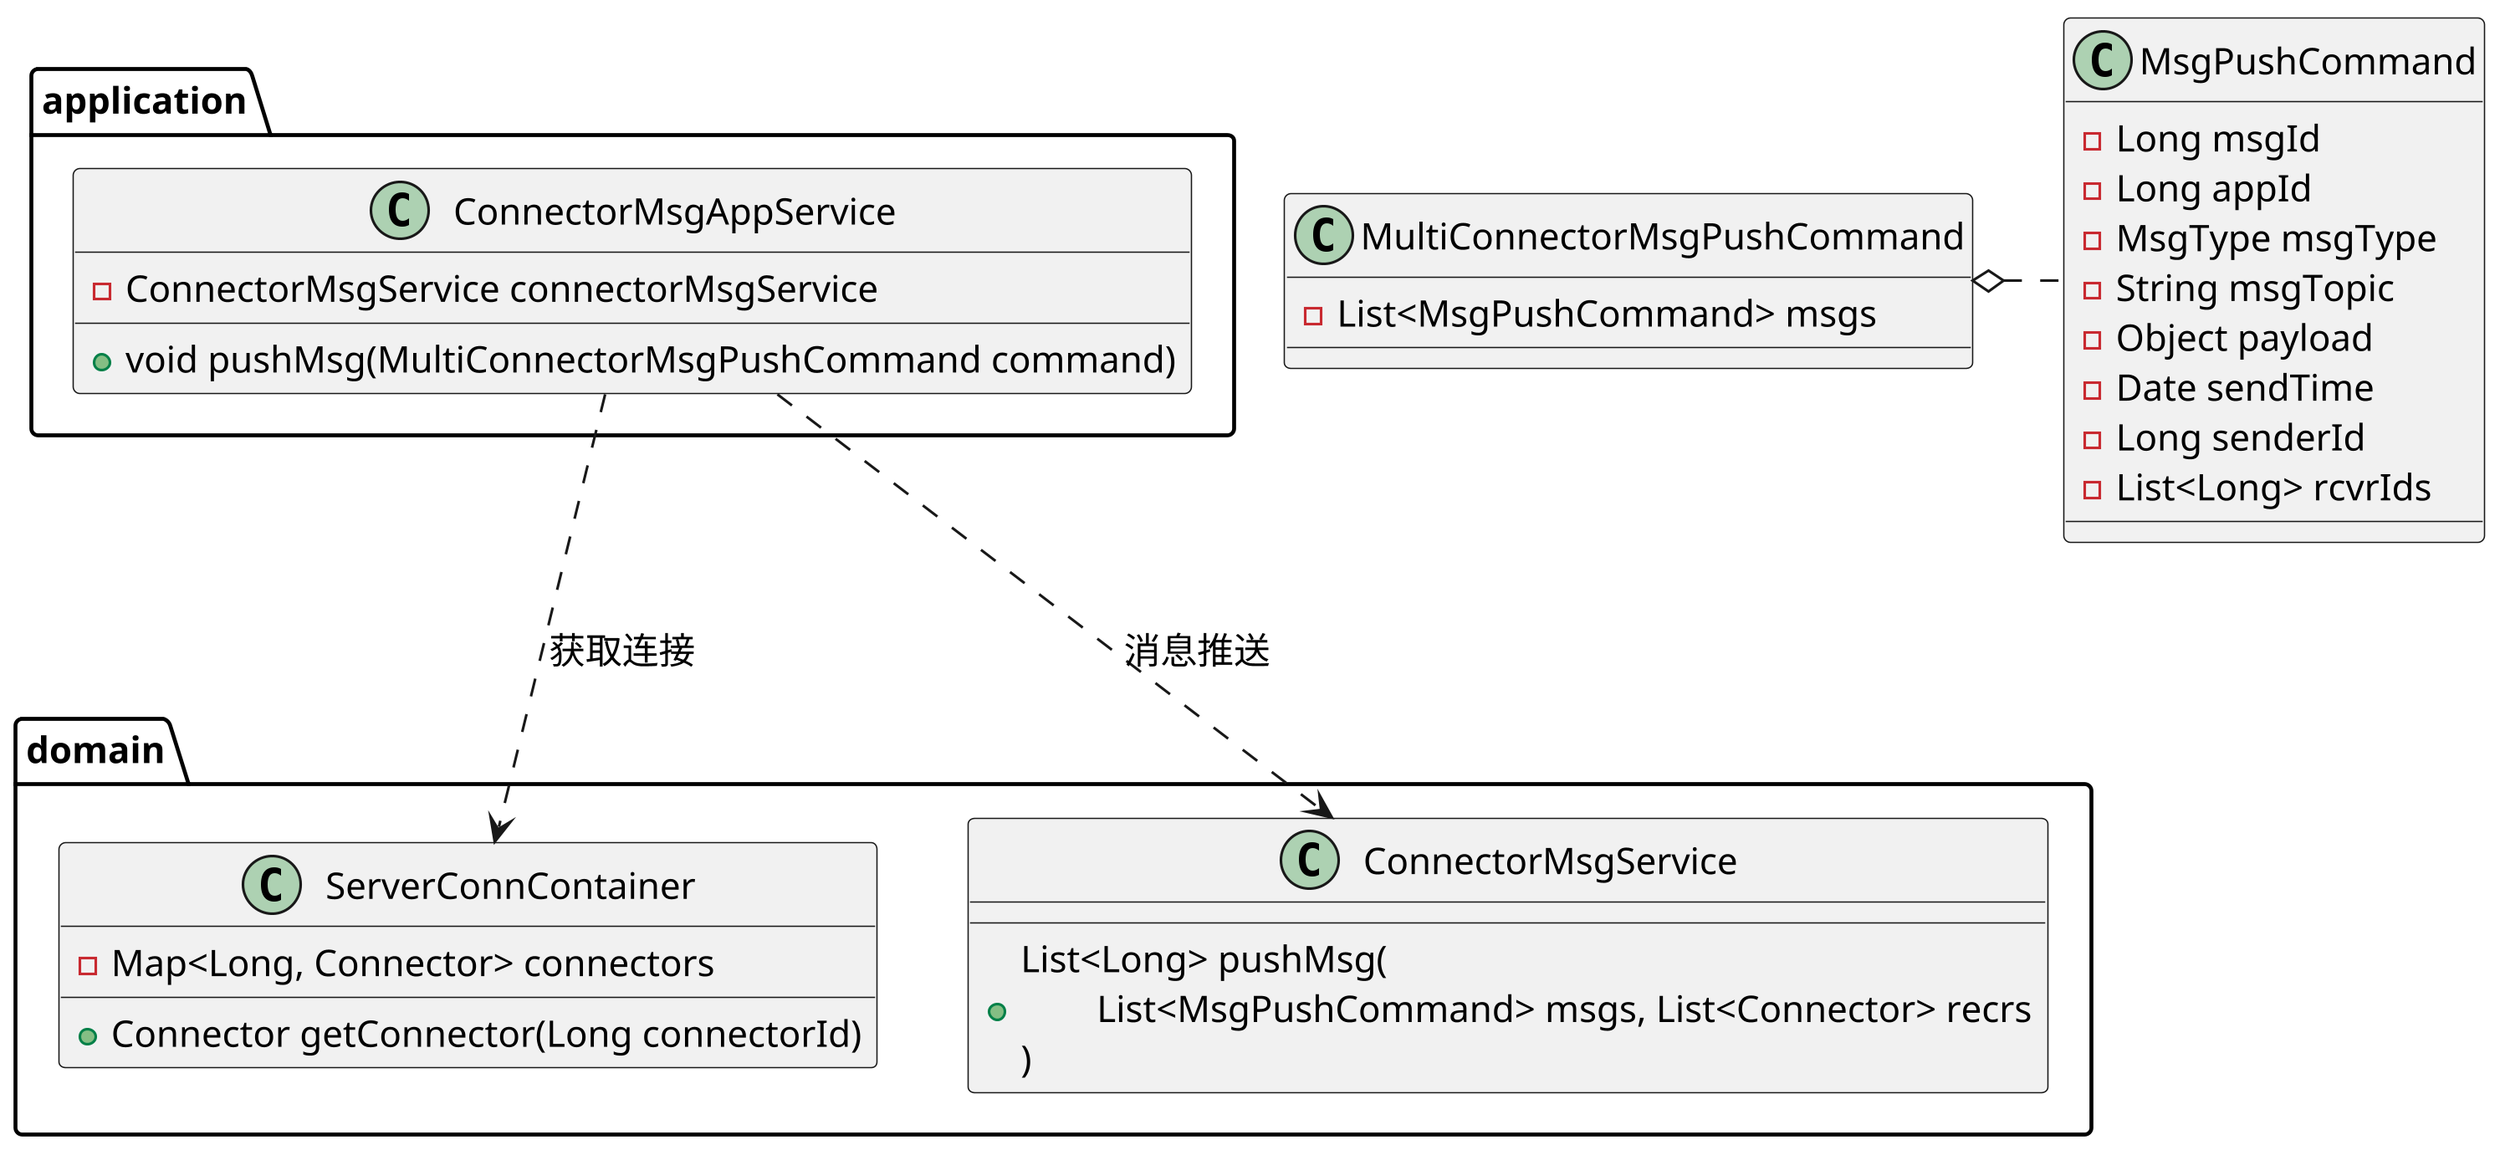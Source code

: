 @startuml
'https://plantuml.com/class-diagram
skinparam shadowing false
skinparam defaultFontName xfonts-wqy
skinparam dpi 300
skinparam activity  {
    DiamondFontSize 14
    ArrowFontSize 14
    FontSize 14
}

package application {
    class ConnectorMsgAppService {
        - ConnectorMsgService connectorMsgService
        + void pushMsg(MultiConnectorMsgPushCommand command)
    }
}

package domain {
    class ServerConnContainer {
        - Map<Long, Connector> connectors
        + Connector getConnector(Long connectorId)
    }

    class ConnectorMsgService {
        + List<Long> pushMsg(\n\tList<MsgPushCommand> msgs, List<Connector> recrs\n)
    }
}

ConnectorMsgAppService .> ServerConnContainer: 获取连接
ConnectorMsgAppService ..> ConnectorMsgService: 消息推送

class MultiConnectorMsgPushCommand {
    - List<MsgPushCommand> msgs
}

class MsgPushCommand {
    - Long msgId
    - Long appId
    - MsgType msgType
    - String msgTopic
    - Object payload
    - Date sendTime
    - Long senderId
    - List<Long> rcvrIds
}


MultiConnectorMsgPushCommand o. MsgPushCommand

@enduml